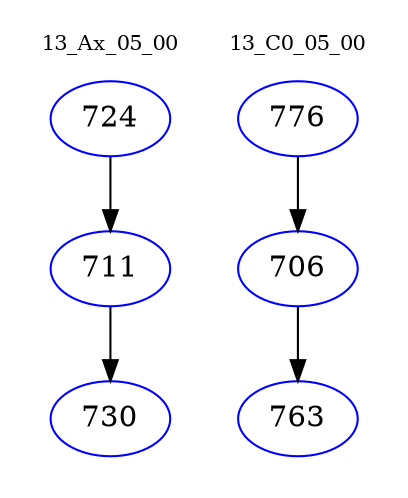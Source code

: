 digraph{
subgraph cluster_0 {
color = white
label = "13_Ax_05_00";
fontsize=10;
T0_724 [label="724", color="blue"]
T0_724 -> T0_711 [color="black"]
T0_711 [label="711", color="blue"]
T0_711 -> T0_730 [color="black"]
T0_730 [label="730", color="blue"]
}
subgraph cluster_1 {
color = white
label = "13_C0_05_00";
fontsize=10;
T1_776 [label="776", color="blue"]
T1_776 -> T1_706 [color="black"]
T1_706 [label="706", color="blue"]
T1_706 -> T1_763 [color="black"]
T1_763 [label="763", color="blue"]
}
}
